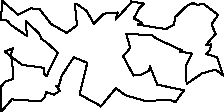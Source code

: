 unitsize(0.001cm);
// 22156.1
draw((1357,1905)--(1533,1780));
draw((1533,1780)--(1660,1556));
draw((1660,1556)--(1838,1732));
draw((1838,1732)--(2082,1753));
draw((2082,1753)--(2048,1628));
draw((2048,1628)--(2318,1925));
draw((2318,1925)--(2312,1949));
draw((2312,1949)--(2552,1909));
draw((2552,1909)--(2469,1838));
draw((2469,1838)--(2365,1649));
draw((2365,1649)--(2513,1572));
draw((2513,1572)--(2433,1538));
draw((2433,1538)--(2933,1459));
draw((2933,1459)--(3078,1541));
draw((3078,1541)--(3092,1668));
draw((3092,1668)--(3314,1881));
draw((3314,1881)--(3409,1917));
draw((3409,1917)--(3499,1885));
draw((3499,1885)--(3586,1909));
draw((3586,1909)--(3853,1712));
draw((3853,1712)--(3736,1542));
draw((3736,1542)--(3808,1375));
draw((3808,1375)--(3635,1174));
draw((3635,1174)--(3729,1188));
draw((3729,1188)--(3704,1082));
draw((3704,1082)--(3646,1018));
draw((3646,1018)--(3835,963));
draw((3835,963)--(3939,640));
draw((3939,640)--(3806,746));
draw((3806,746)--(3564,676));
draw((3564,676)--(3297,491));
draw((3297,491)--(3278,799));
draw((3278,799)--(3394,1028));
draw((3394,1028)--(3174,1064));
draw((3174,1064)--(3213,1085));
draw((3213,1085)--(2773,1286));
draw((2773,1286)--(2687,1353));
draw((2687,1353)--(2232,1374));
draw((2232,1374)--(2302,1127));
draw((2302,1127)--(2178,978));
draw((2178,978)--(2361,640));
draw((2361,640)--(2499,658));
draw((2499,658)--(2636,727));
draw((2636,727)--(2650,802));
draw((2650,802)--(2781,478));
draw((2781,478)--(3124,408));
draw((3124,408)--(3249,378));
draw((3249,378)--(3099,173));
draw((3099,173)--(2990,214));
draw((2990,214)--(2576,189));
draw((2576,189)--(2221,291));
draw((2221,291)--(2049,417));
draw((2049,417)--(1868,197));
draw((1868,197)--(1779,90));
draw((1779,90)--(1774,107));
draw((1774,107)--(1410,307));
draw((1410,307)--(1544,863));
draw((1544,863)--(1307,964));
draw((1307,964)--(1097,643));
draw((1097,643)--(1031,428));
draw((1031,428)--(1000,457));
draw((1000,457)--(1058,372));
draw((1058,372)--(960,303));
draw((960,303)--(913,317));
draw((913,317)--(812,351));
draw((812,351)--(805,272));
draw((805,272)--(721,186));
draw((721,186)--(213,220));
draw((213,220)--(29,6));
draw((29,6)--(14,454));
draw((14,454)--(40,462));
draw((40,462)--(99,536));
draw((99,536)--(242,584));
draw((242,584)--(219,898));
draw((219,898)--(192,1004));
draw((192,1004)--(234,1118));
draw((234,1118)--(86,1065));
draw((86,1065)--(396,828));
draw((396,828)--(779,777));
draw((779,777)--(781,671));
draw((781,671)--(834,629));
draw((834,629)--(868,731));
draw((868,731)--(1027,1041));
draw((1027,1041)--(826,1226));
draw((826,1226)--(737,1285));
draw((737,1285)--(693,1383));
draw((693,1383)--(457,1607));
draw((457,1607)--(482,1337));
draw((482,1337)--(185,1542));
draw((185,1542)--(138,1610));
draw((138,1610)--(22,1617));
draw((22,1617)--(43,1957));
draw((43,1957)--(323,1714));
draw((323,1714)--(554,1825));
draw((554,1825)--(705,1812));
draw((705,1812)--(901,1552));
draw((901,1552)--(1183,1391));
draw((1183,1391)--(1362,1526));
draw((1362,1526)--(1327,1893));
draw((1327,1893)--(1357,1905));
